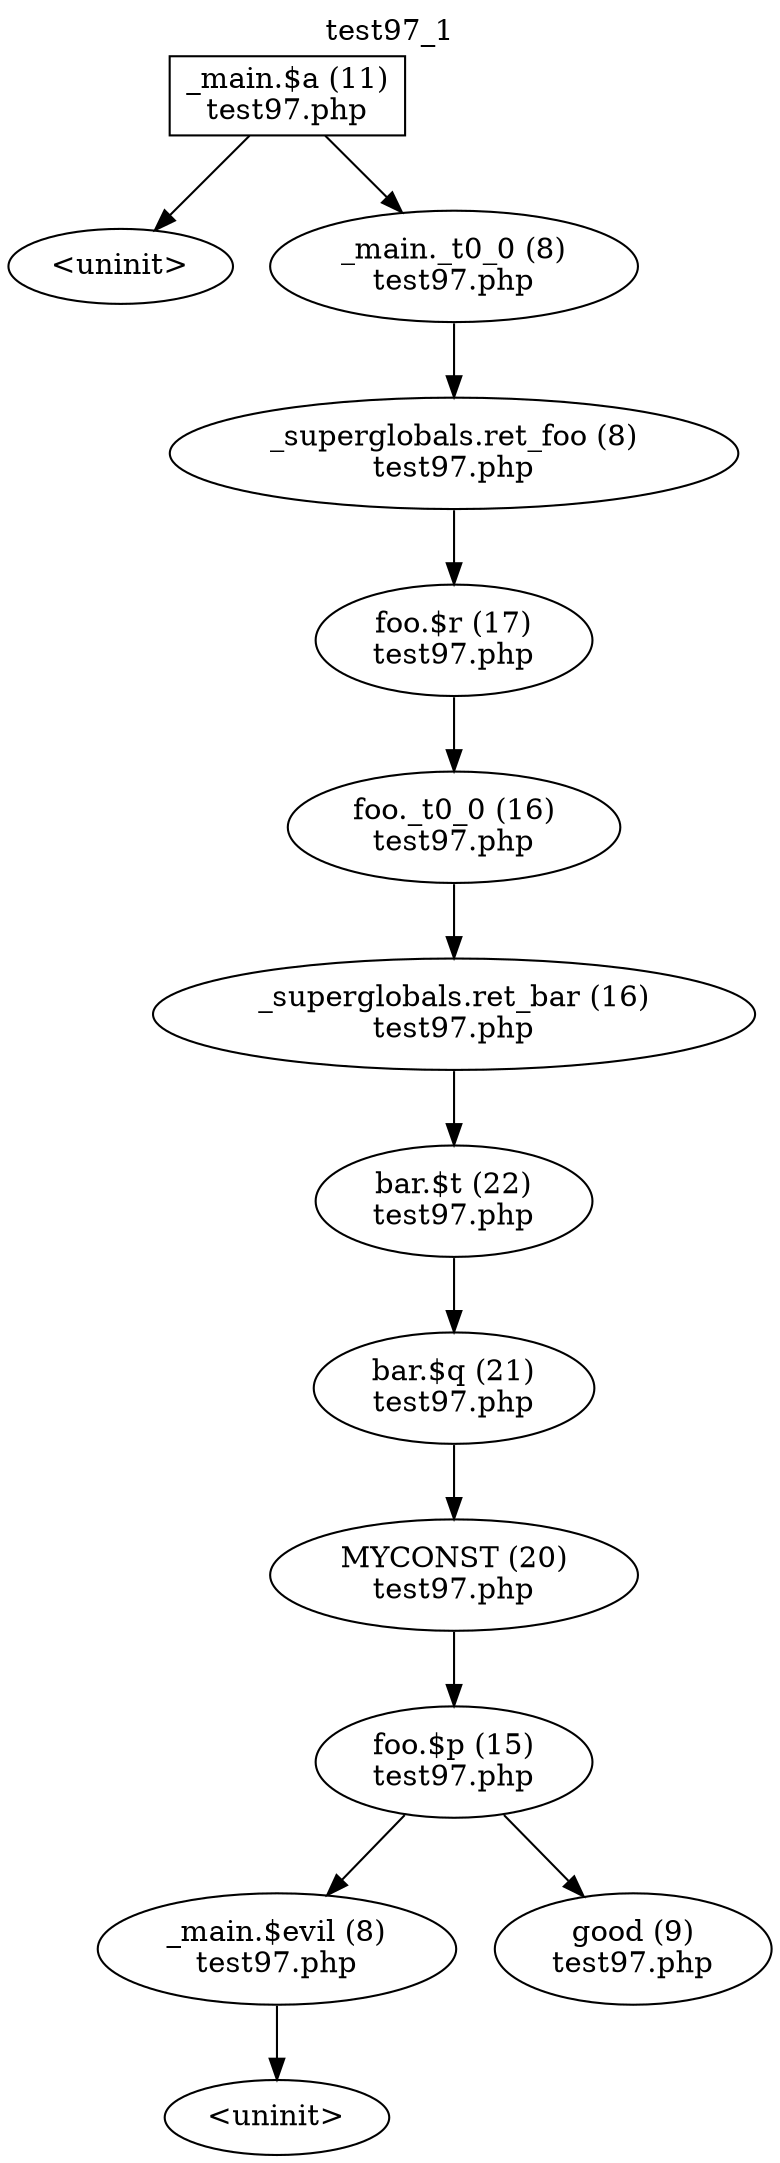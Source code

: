digraph cfg {
  label="test97_1";
  labelloc=t;
  n1 [shape=box, label="_main.$a (11)\ntest97.php"];
  n2 [shape=ellipse, label="<uninit>"];
  n3 [shape=ellipse, label="_main._t0_0 (8)\ntest97.php"];
  n4 [shape=ellipse, label="_superglobals.ret_foo (8)\ntest97.php"];
  n5 [shape=ellipse, label="foo.$r (17)\ntest97.php"];
  n6 [shape=ellipse, label="foo._t0_0 (16)\ntest97.php"];
  n7 [shape=ellipse, label="_superglobals.ret_bar (16)\ntest97.php"];
  n8 [shape=ellipse, label="bar.$t (22)\ntest97.php"];
  n9 [shape=ellipse, label="bar.$q (21)\ntest97.php"];
  n10 [shape=ellipse, label="MYCONST (20)\ntest97.php"];
  n11 [shape=ellipse, label="foo.$p (15)\ntest97.php"];
  n12 [shape=ellipse, label="_main.$evil (8)\ntest97.php"];
  n13 [shape=ellipse, label="good (9)\ntest97.php"];
  n14 [shape=ellipse, label="<uninit>"];
  n1 -> n2;
  n1 -> n3;
  n10 -> n11;
  n11 -> n12;
  n11 -> n13;
  n12 -> n14;
  n3 -> n4;
  n4 -> n5;
  n5 -> n6;
  n6 -> n7;
  n7 -> n8;
  n8 -> n9;
  n9 -> n10;
}
